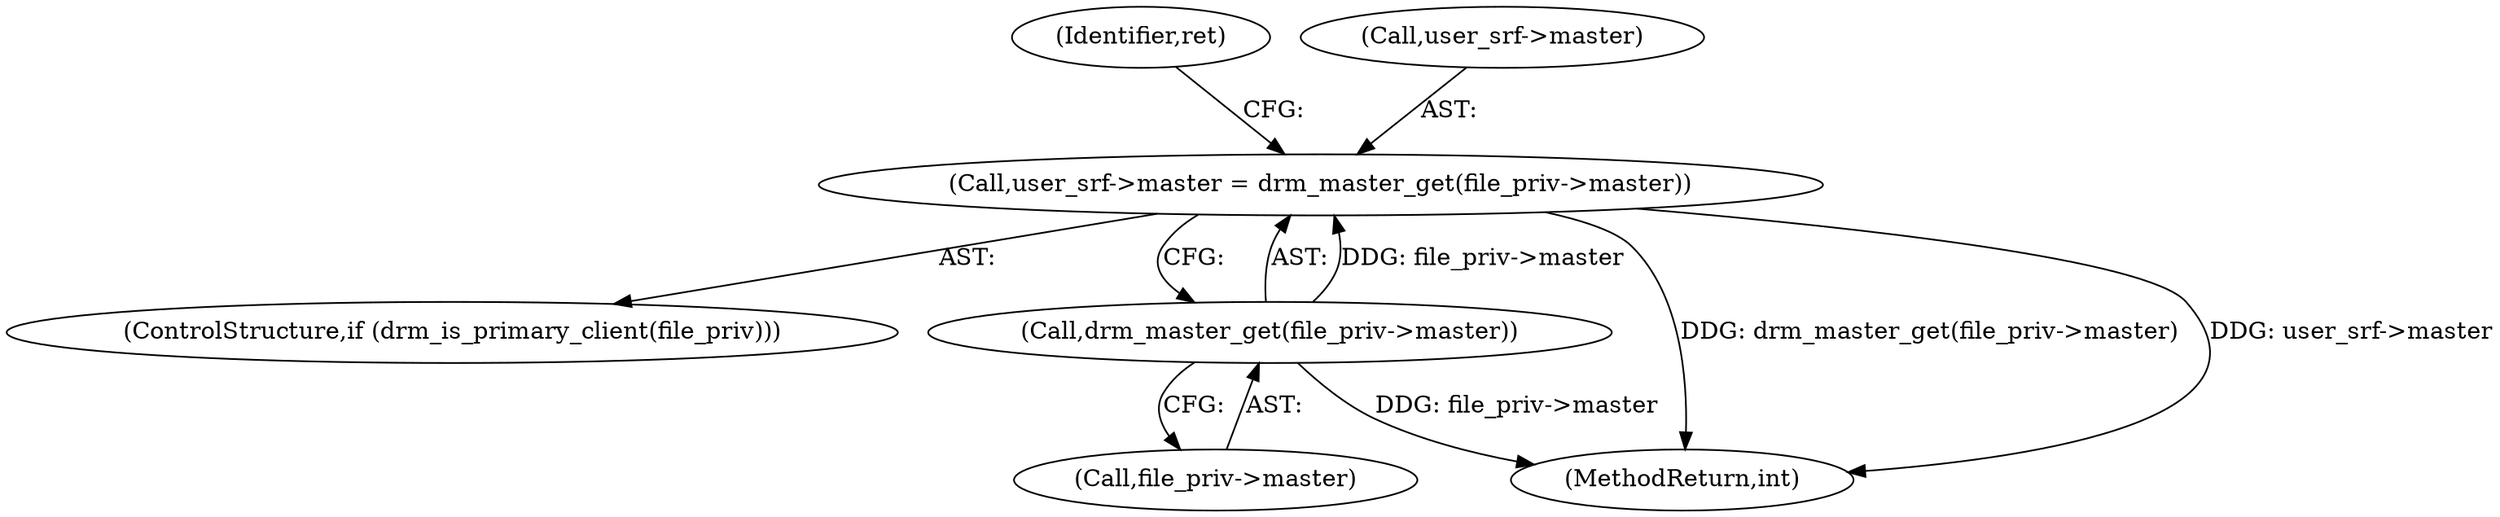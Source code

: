 digraph "0_linux_07678eca2cf9c9a18584e546c2b2a0d0c9a3150c@pointer" {
"1000221" [label="(Call,user_srf->master = drm_master_get(file_priv->master))"];
"1000225" [label="(Call,drm_master_get(file_priv->master))"];
"1000218" [label="(ControlStructure,if (drm_is_primary_client(file_priv)))"];
"1000466" [label="(MethodReturn,int)"];
"1000221" [label="(Call,user_srf->master = drm_master_get(file_priv->master))"];
"1000230" [label="(Identifier,ret)"];
"1000225" [label="(Call,drm_master_get(file_priv->master))"];
"1000222" [label="(Call,user_srf->master)"];
"1000226" [label="(Call,file_priv->master)"];
"1000221" -> "1000218"  [label="AST: "];
"1000221" -> "1000225"  [label="CFG: "];
"1000222" -> "1000221"  [label="AST: "];
"1000225" -> "1000221"  [label="AST: "];
"1000230" -> "1000221"  [label="CFG: "];
"1000221" -> "1000466"  [label="DDG: drm_master_get(file_priv->master)"];
"1000221" -> "1000466"  [label="DDG: user_srf->master"];
"1000225" -> "1000221"  [label="DDG: file_priv->master"];
"1000225" -> "1000226"  [label="CFG: "];
"1000226" -> "1000225"  [label="AST: "];
"1000225" -> "1000466"  [label="DDG: file_priv->master"];
}
